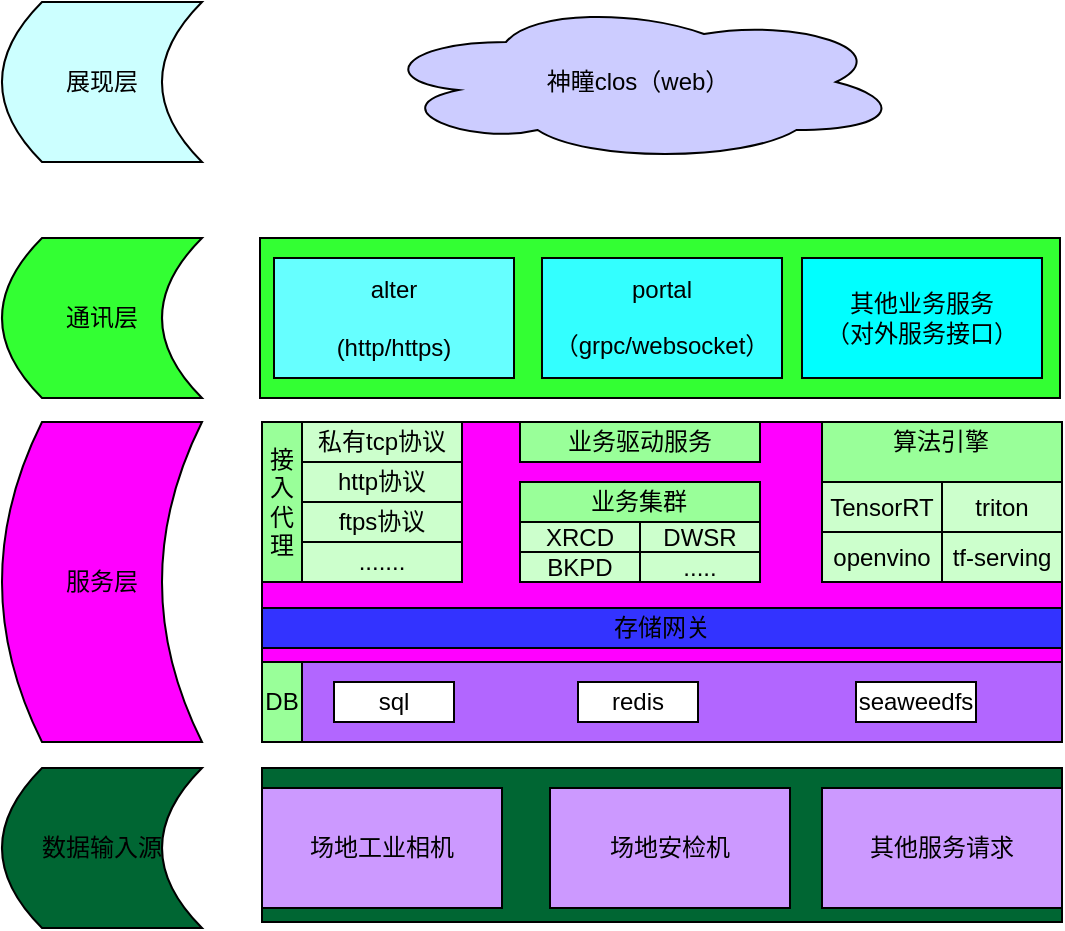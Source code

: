 <mxfile version="14.2.9" type="github">
  <diagram id="wFE0QG_FPsp0jaGvCLVb" name="Page-1">
    <mxGraphModel dx="713" dy="412" grid="1" gridSize="10" guides="1" tooltips="1" connect="1" arrows="1" fold="1" page="1" pageScale="1" pageWidth="850" pageHeight="1100" math="0" shadow="0">
      <root>
        <mxCell id="0" />
        <mxCell id="1" parent="0" />
        <mxCell id="Ps379T2DEMAQOAS2OMpo-2" value="展现层" style="shape=dataStorage;whiteSpace=wrap;html=1;fixedSize=1;fillColor=#CCFFFF;" vertex="1" parent="1">
          <mxGeometry x="270" y="110" width="100" height="80" as="geometry" />
        </mxCell>
        <mxCell id="Ps379T2DEMAQOAS2OMpo-4" value="通讯层" style="shape=dataStorage;whiteSpace=wrap;html=1;fixedSize=1;fillColor=#33FF33;" vertex="1" parent="1">
          <mxGeometry x="270" y="228" width="100" height="80" as="geometry" />
        </mxCell>
        <mxCell id="Ps379T2DEMAQOAS2OMpo-9" value="服务层" style="shape=dataStorage;whiteSpace=wrap;html=1;fixedSize=1;fillColor=#FF00FF;" vertex="1" parent="1">
          <mxGeometry x="270" y="320" width="100" height="160" as="geometry" />
        </mxCell>
        <mxCell id="Ps379T2DEMAQOAS2OMpo-10" value="数据输入源" style="shape=dataStorage;whiteSpace=wrap;html=1;fixedSize=1;fillColor=#006633;" vertex="1" parent="1">
          <mxGeometry x="270" y="493" width="100" height="80" as="geometry" />
        </mxCell>
        <mxCell id="Ps379T2DEMAQOAS2OMpo-38" value="神瞳clos（web）" style="ellipse;shape=cloud;whiteSpace=wrap;html=1;fontSize=12;fillColor=#CCCCFF;" vertex="1" parent="1">
          <mxGeometry x="456" y="110" width="264" height="80" as="geometry" />
        </mxCell>
        <mxCell id="Ps379T2DEMAQOAS2OMpo-43" value="" style="rounded=0;whiteSpace=wrap;html=1;fontSize=12;fillColor=#33FF33;" vertex="1" parent="1">
          <mxGeometry x="399" y="228" width="400" height="80" as="geometry" />
        </mxCell>
        <mxCell id="Ps379T2DEMAQOAS2OMpo-44" value="&lt;span&gt;alter&lt;/span&gt;&lt;br&gt;&lt;br&gt;&lt;span&gt;(http/https)&lt;/span&gt;" style="rounded=0;whiteSpace=wrap;html=1;fontSize=12;fillColor=#66FFFF;" vertex="1" parent="1">
          <mxGeometry x="406" y="238" width="120" height="60" as="geometry" />
        </mxCell>
        <mxCell id="Ps379T2DEMAQOAS2OMpo-45" value="&lt;p style=&quot;line-height: 15.6px&quot;&gt;portal&lt;/p&gt;&lt;p style=&quot;line-height: 15.6px&quot;&gt;（grpc/websocket）&lt;/p&gt;" style="rounded=0;whiteSpace=wrap;html=1;fontSize=12;fillColor=#33FFFF;" vertex="1" parent="1">
          <mxGeometry x="540" y="238" width="120" height="60" as="geometry" />
        </mxCell>
        <mxCell id="Ps379T2DEMAQOAS2OMpo-46" value="其他业务服务&lt;br&gt;（对外服务接口）" style="rounded=0;whiteSpace=wrap;html=1;fontSize=12;fillColor=#00FFFF;" vertex="1" parent="1">
          <mxGeometry x="670" y="238" width="120" height="60" as="geometry" />
        </mxCell>
        <mxCell id="Ps379T2DEMAQOAS2OMpo-52" value="" style="rounded=0;whiteSpace=wrap;html=1;labelBackgroundColor=#33FF99;fillColor=#FF00FF;" vertex="1" parent="1">
          <mxGeometry x="400" y="320" width="400" height="160" as="geometry" />
        </mxCell>
        <mxCell id="Ps379T2DEMAQOAS2OMpo-53" value="" style="rounded=0;whiteSpace=wrap;html=1;fillColor=#B266FF;" vertex="1" parent="1">
          <mxGeometry x="400" y="440" width="400" height="40" as="geometry" />
        </mxCell>
        <mxCell id="Ps379T2DEMAQOAS2OMpo-54" value="sql" style="rounded=0;whiteSpace=wrap;html=1;" vertex="1" parent="1">
          <mxGeometry x="436" y="450" width="60" height="20" as="geometry" />
        </mxCell>
        <mxCell id="Ps379T2DEMAQOAS2OMpo-55" value="DB" style="rounded=0;whiteSpace=wrap;html=1;fillColor=#99FF99;" vertex="1" parent="1">
          <mxGeometry x="400" y="440" width="20" height="40" as="geometry" />
        </mxCell>
        <mxCell id="Ps379T2DEMAQOAS2OMpo-56" value="redis" style="rounded=0;whiteSpace=wrap;html=1;" vertex="1" parent="1">
          <mxGeometry x="558" y="450" width="60" height="20" as="geometry" />
        </mxCell>
        <mxCell id="Ps379T2DEMAQOAS2OMpo-57" value="seaweedfs" style="rounded=0;whiteSpace=wrap;html=1;" vertex="1" parent="1">
          <mxGeometry x="697" y="450" width="60" height="20" as="geometry" />
        </mxCell>
        <mxCell id="Ps379T2DEMAQOAS2OMpo-58" value="" style="rounded=0;whiteSpace=wrap;html=1;fontSize=12;" vertex="1" parent="1">
          <mxGeometry x="400" y="320" width="100" height="80" as="geometry" />
        </mxCell>
        <mxCell id="Ps379T2DEMAQOAS2OMpo-59" value="接入代理" style="rounded=0;whiteSpace=wrap;html=1;fontSize=12;fillColor=#99FF99;" vertex="1" parent="1">
          <mxGeometry x="400" y="320" width="20" height="80" as="geometry" />
        </mxCell>
        <mxCell id="Ps379T2DEMAQOAS2OMpo-60" value="私有tcp协议" style="rounded=0;whiteSpace=wrap;html=1;fontSize=12;fillColor=#CCFFCC;" vertex="1" parent="1">
          <mxGeometry x="420" y="320" width="80" height="20" as="geometry" />
        </mxCell>
        <mxCell id="Ps379T2DEMAQOAS2OMpo-61" value="http协议" style="rounded=0;whiteSpace=wrap;html=1;fontSize=12;fillColor=#CCFFCC;" vertex="1" parent="1">
          <mxGeometry x="420" y="340" width="80" height="20" as="geometry" />
        </mxCell>
        <mxCell id="Ps379T2DEMAQOAS2OMpo-62" value="ftps协议" style="rounded=0;whiteSpace=wrap;html=1;fontSize=12;fillColor=#CCFFCC;" vertex="1" parent="1">
          <mxGeometry x="420" y="360" width="80" height="20" as="geometry" />
        </mxCell>
        <mxCell id="Ps379T2DEMAQOAS2OMpo-63" value="......." style="rounded=0;whiteSpace=wrap;html=1;fontSize=12;fillColor=#CCFFCC;" vertex="1" parent="1">
          <mxGeometry x="420" y="380" width="80" height="20" as="geometry" />
        </mxCell>
        <mxCell id="Ps379T2DEMAQOAS2OMpo-64" value="业务驱动服务" style="rounded=0;whiteSpace=wrap;html=1;fontSize=12;fillColor=#99FF99;" vertex="1" parent="1">
          <mxGeometry x="529" y="320" width="120" height="20" as="geometry" />
        </mxCell>
        <mxCell id="Ps379T2DEMAQOAS2OMpo-65" value="" style="rounded=0;whiteSpace=wrap;html=1;fontSize=12;align=center;fillColor=#99FF99;" vertex="1" parent="1">
          <mxGeometry x="529" y="350" width="120" height="50" as="geometry" />
        </mxCell>
        <mxCell id="Ps379T2DEMAQOAS2OMpo-66" value="&lt;span&gt;业务集群&lt;/span&gt;" style="text;html=1;align=center;verticalAlign=middle;resizable=0;points=[];autosize=1;fontSize=12;" vertex="1" parent="1">
          <mxGeometry x="558" y="350" width="60" height="20" as="geometry" />
        </mxCell>
        <mxCell id="Ps379T2DEMAQOAS2OMpo-67" value="XRCD" style="rounded=0;whiteSpace=wrap;html=1;fontSize=12;fillColor=#CCFFCC;" vertex="1" parent="1">
          <mxGeometry x="529" y="370" width="60" height="15" as="geometry" />
        </mxCell>
        <mxCell id="Ps379T2DEMAQOAS2OMpo-68" value="DWSR" style="rounded=0;whiteSpace=wrap;html=1;fontSize=12;fillColor=#CCFFCC;" vertex="1" parent="1">
          <mxGeometry x="589" y="370" width="60" height="15" as="geometry" />
        </mxCell>
        <mxCell id="Ps379T2DEMAQOAS2OMpo-69" value="BKPD" style="rounded=0;whiteSpace=wrap;html=1;fontSize=12;fillColor=#CCFFCC;" vertex="1" parent="1">
          <mxGeometry x="529" y="385" width="60" height="15" as="geometry" />
        </mxCell>
        <mxCell id="Ps379T2DEMAQOAS2OMpo-70" value="....." style="rounded=0;whiteSpace=wrap;html=1;fontSize=12;fillColor=#CCFFCC;" vertex="1" parent="1">
          <mxGeometry x="589" y="385" width="60" height="15" as="geometry" />
        </mxCell>
        <mxCell id="Ps379T2DEMAQOAS2OMpo-71" value="" style="rounded=0;whiteSpace=wrap;html=1;fontSize=12;fillColor=#99FF99;" vertex="1" parent="1">
          <mxGeometry x="680" y="320" width="120" height="80" as="geometry" />
        </mxCell>
        <mxCell id="Ps379T2DEMAQOAS2OMpo-72" value="&lt;span&gt;算法引擎&lt;/span&gt;" style="text;html=1;align=center;verticalAlign=middle;resizable=0;points=[];autosize=1;fontSize=12;" vertex="1" parent="1">
          <mxGeometry x="709" y="320" width="60" height="20" as="geometry" />
        </mxCell>
        <mxCell id="Ps379T2DEMAQOAS2OMpo-73" value="openvino" style="rounded=0;whiteSpace=wrap;html=1;fontSize=12;fillColor=#CCFFCC;" vertex="1" parent="1">
          <mxGeometry x="680" y="375" width="60" height="25" as="geometry" />
        </mxCell>
        <mxCell id="Ps379T2DEMAQOAS2OMpo-74" value="tf-serving" style="rounded=0;whiteSpace=wrap;html=1;fontSize=12;fillColor=#CCFFCC;" vertex="1" parent="1">
          <mxGeometry x="740" y="375" width="60" height="25" as="geometry" />
        </mxCell>
        <mxCell id="Ps379T2DEMAQOAS2OMpo-75" value="TensorRT" style="rounded=0;whiteSpace=wrap;html=1;fontSize=12;fillColor=#CCFFCC;" vertex="1" parent="1">
          <mxGeometry x="680" y="350" width="60" height="25" as="geometry" />
        </mxCell>
        <mxCell id="Ps379T2DEMAQOAS2OMpo-76" value="triton" style="rounded=0;whiteSpace=wrap;html=1;fontSize=12;fillColor=#CCFFCC;" vertex="1" parent="1">
          <mxGeometry x="740" y="350" width="60" height="25" as="geometry" />
        </mxCell>
        <mxCell id="Ps379T2DEMAQOAS2OMpo-77" value="存储网关" style="rounded=0;whiteSpace=wrap;html=1;fontSize=12;fillColor=#3333FF;" vertex="1" parent="1">
          <mxGeometry x="400" y="413" width="400" height="20" as="geometry" />
        </mxCell>
        <mxCell id="Ps379T2DEMAQOAS2OMpo-85" value="" style="rounded=0;whiteSpace=wrap;html=1;labelBackgroundColor=#33FF99;fillColor=#006633;" vertex="1" parent="1">
          <mxGeometry x="400" y="493" width="400" height="77" as="geometry" />
        </mxCell>
        <mxCell id="Ps379T2DEMAQOAS2OMpo-86" value="场地工业相机" style="rounded=0;whiteSpace=wrap;html=1;fontSize=12;fillColor=#CC99FF;" vertex="1" parent="1">
          <mxGeometry x="400" y="503" width="120" height="60" as="geometry" />
        </mxCell>
        <mxCell id="Ps379T2DEMAQOAS2OMpo-87" value="场地安检机" style="rounded=0;whiteSpace=wrap;html=1;fontSize=12;fillColor=#CC99FF;" vertex="1" parent="1">
          <mxGeometry x="544" y="503" width="120" height="60" as="geometry" />
        </mxCell>
        <mxCell id="Ps379T2DEMAQOAS2OMpo-88" value="其他服务请求" style="rounded=0;whiteSpace=wrap;html=1;fontSize=12;fillColor=#CC99FF;" vertex="1" parent="1">
          <mxGeometry x="680" y="503" width="120" height="60" as="geometry" />
        </mxCell>
      </root>
    </mxGraphModel>
  </diagram>
</mxfile>
